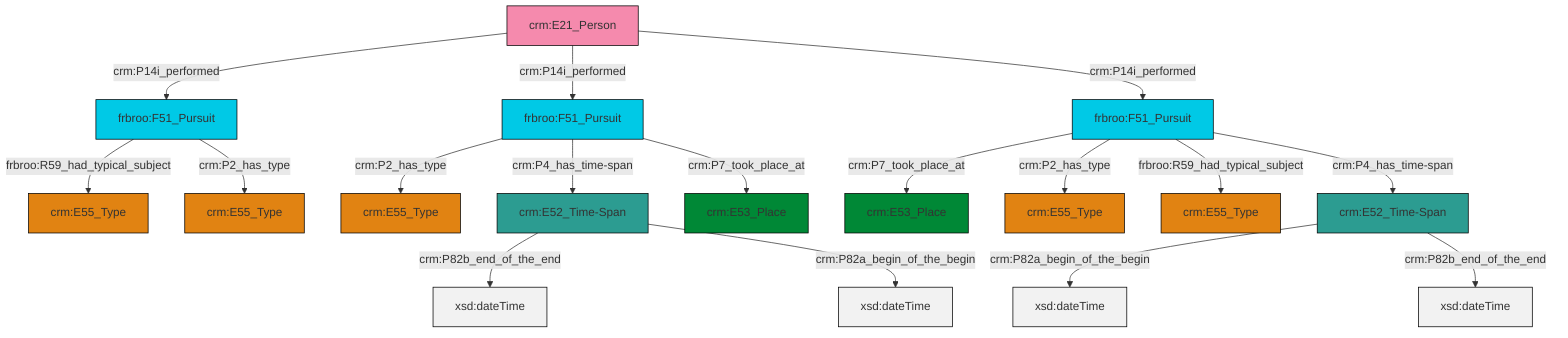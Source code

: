 graph TD
classDef Literal fill:#f2f2f2,stroke:#000000;
classDef CRM_Entity fill:#FFFFFF,stroke:#000000;
classDef Temporal_Entity fill:#00C9E6, stroke:#000000;
classDef Type fill:#E18312, stroke:#000000;
classDef Time-Span fill:#2C9C91, stroke:#000000;
classDef Appellation fill:#FFEB7F, stroke:#000000;
classDef Place fill:#008836, stroke:#000000;
classDef Persistent_Item fill:#B266B2, stroke:#000000;
classDef Conceptual_Object fill:#FFD700, stroke:#000000;
classDef Physical_Thing fill:#D2B48C, stroke:#000000;
classDef Actor fill:#f58aad, stroke:#000000;
classDef PC_Classes fill:#4ce600, stroke:#000000;
classDef Multi fill:#cccccc,stroke:#000000;

4["frbroo:F51_Pursuit"]:::Temporal_Entity -->|crm:P2_has_type| 5["crm:E55_Type"]:::Type
19["crm:E52_Time-Span"]:::Time-Span -->|crm:P82b_end_of_the_end| 20[xsd:dateTime]:::Literal
11["frbroo:F51_Pursuit"]:::Temporal_Entity -->|crm:P7_took_place_at| 8["crm:E53_Place"]:::Place
17["crm:E52_Time-Span"]:::Time-Span -->|crm:P82a_begin_of_the_begin| 21[xsd:dateTime]:::Literal
23["crm:E21_Person"]:::Actor -->|crm:P14i_performed| 6["frbroo:F51_Pursuit"]:::Temporal_Entity
23["crm:E21_Person"]:::Actor -->|crm:P14i_performed| 4["frbroo:F51_Pursuit"]:::Temporal_Entity
11["frbroo:F51_Pursuit"]:::Temporal_Entity -->|crm:P2_has_type| 0["crm:E55_Type"]:::Type
6["frbroo:F51_Pursuit"]:::Temporal_Entity -->|frbroo:R59_had_typical_subject| 2["crm:E55_Type"]:::Type
6["frbroo:F51_Pursuit"]:::Temporal_Entity -->|crm:P2_has_type| 15["crm:E55_Type"]:::Type
4["frbroo:F51_Pursuit"]:::Temporal_Entity -->|crm:P4_has_time-span| 19["crm:E52_Time-Span"]:::Time-Span
4["frbroo:F51_Pursuit"]:::Temporal_Entity -->|crm:P7_took_place_at| 13["crm:E53_Place"]:::Place
17["crm:E52_Time-Span"]:::Time-Span -->|crm:P82b_end_of_the_end| 28[xsd:dateTime]:::Literal
11["frbroo:F51_Pursuit"]:::Temporal_Entity -->|frbroo:R59_had_typical_subject| 26["crm:E55_Type"]:::Type
11["frbroo:F51_Pursuit"]:::Temporal_Entity -->|crm:P4_has_time-span| 17["crm:E52_Time-Span"]:::Time-Span
19["crm:E52_Time-Span"]:::Time-Span -->|crm:P82a_begin_of_the_begin| 31[xsd:dateTime]:::Literal
23["crm:E21_Person"]:::Actor -->|crm:P14i_performed| 11["frbroo:F51_Pursuit"]:::Temporal_Entity